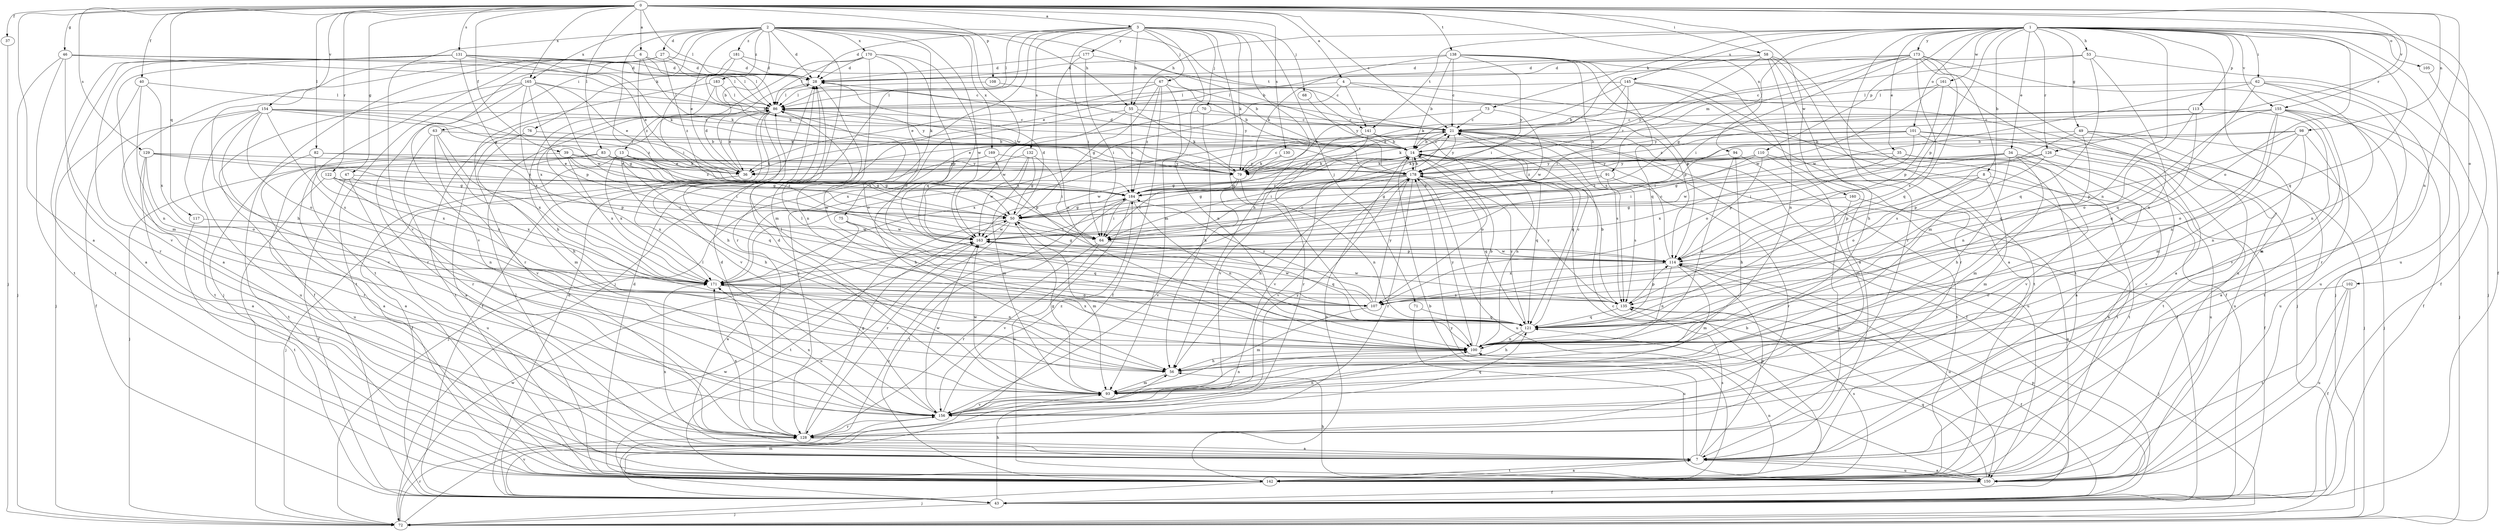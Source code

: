 strict digraph  {
0;
1;
2;
3;
4;
6;
7;
8;
13;
14;
21;
27;
28;
34;
35;
36;
37;
39;
40;
43;
46;
47;
49;
50;
53;
55;
56;
58;
62;
63;
64;
67;
68;
70;
71;
72;
73;
75;
76;
79;
82;
83;
86;
91;
93;
94;
98;
100;
101;
102;
105;
107;
108;
110;
113;
114;
117;
121;
122;
126;
128;
129;
130;
131;
132;
135;
138;
141;
142;
145;
150;
154;
155;
156;
160;
161;
163;
165;
169;
170;
171;
173;
177;
178;
181;
183;
184;
0 -> 3  [label=a];
0 -> 4  [label=a];
0 -> 6  [label=a];
0 -> 7  [label=a];
0 -> 21  [label=c];
0 -> 37  [label=f];
0 -> 39  [label=f];
0 -> 40  [label=f];
0 -> 46  [label=g];
0 -> 47  [label=g];
0 -> 58  [label=i];
0 -> 82  [label=l];
0 -> 83  [label=l];
0 -> 86  [label=l];
0 -> 94  [label=n];
0 -> 98  [label=n];
0 -> 100  [label=n];
0 -> 108  [label=p];
0 -> 117  [label=q];
0 -> 122  [label=r];
0 -> 126  [label=r];
0 -> 129  [label=s];
0 -> 130  [label=s];
0 -> 131  [label=s];
0 -> 138  [label=t];
0 -> 154  [label=v];
0 -> 155  [label=v];
0 -> 160  [label=w];
0 -> 165  [label=x];
1 -> 7  [label=a];
1 -> 8  [label=b];
1 -> 34  [label=e];
1 -> 35  [label=e];
1 -> 43  [label=f];
1 -> 49  [label=g];
1 -> 53  [label=h];
1 -> 55  [label=h];
1 -> 62  [label=i];
1 -> 73  [label=k];
1 -> 91  [label=m];
1 -> 100  [label=n];
1 -> 101  [label=o];
1 -> 102  [label=o];
1 -> 105  [label=o];
1 -> 107  [label=o];
1 -> 110  [label=p];
1 -> 113  [label=p];
1 -> 114  [label=p];
1 -> 121  [label=q];
1 -> 126  [label=r];
1 -> 128  [label=r];
1 -> 141  [label=t];
1 -> 145  [label=u];
1 -> 150  [label=u];
1 -> 155  [label=v];
1 -> 161  [label=w];
1 -> 173  [label=y];
2 -> 13  [label=b];
2 -> 14  [label=b];
2 -> 27  [label=d];
2 -> 28  [label=d];
2 -> 36  [label=e];
2 -> 55  [label=h];
2 -> 63  [label=i];
2 -> 64  [label=i];
2 -> 75  [label=k];
2 -> 76  [label=k];
2 -> 93  [label=m];
2 -> 121  [label=q];
2 -> 141  [label=t];
2 -> 156  [label=v];
2 -> 163  [label=w];
2 -> 165  [label=x];
2 -> 169  [label=x];
2 -> 170  [label=x];
2 -> 181  [label=z];
2 -> 183  [label=z];
3 -> 28  [label=d];
3 -> 55  [label=h];
3 -> 56  [label=h];
3 -> 64  [label=i];
3 -> 67  [label=j];
3 -> 68  [label=j];
3 -> 70  [label=j];
3 -> 71  [label=j];
3 -> 72  [label=j];
3 -> 79  [label=k];
3 -> 86  [label=l];
3 -> 93  [label=m];
3 -> 121  [label=q];
3 -> 128  [label=r];
3 -> 132  [label=s];
3 -> 177  [label=y];
4 -> 43  [label=f];
4 -> 86  [label=l];
4 -> 114  [label=p];
4 -> 141  [label=t];
4 -> 171  [label=x];
6 -> 7  [label=a];
6 -> 28  [label=d];
6 -> 56  [label=h];
6 -> 79  [label=k];
6 -> 86  [label=l];
6 -> 184  [label=z];
7 -> 14  [label=b];
7 -> 114  [label=p];
7 -> 135  [label=s];
7 -> 142  [label=t];
7 -> 150  [label=u];
7 -> 171  [label=x];
8 -> 7  [label=a];
8 -> 93  [label=m];
8 -> 107  [label=o];
8 -> 114  [label=p];
8 -> 184  [label=z];
13 -> 36  [label=e];
13 -> 43  [label=f];
13 -> 50  [label=g];
13 -> 56  [label=h];
13 -> 121  [label=q];
13 -> 171  [label=x];
13 -> 178  [label=y];
14 -> 21  [label=c];
14 -> 28  [label=d];
14 -> 50  [label=g];
14 -> 64  [label=i];
14 -> 79  [label=k];
14 -> 100  [label=n];
14 -> 107  [label=o];
14 -> 121  [label=q];
14 -> 156  [label=v];
14 -> 178  [label=y];
21 -> 14  [label=b];
21 -> 36  [label=e];
21 -> 43  [label=f];
21 -> 135  [label=s];
21 -> 150  [label=u];
21 -> 178  [label=y];
21 -> 184  [label=z];
27 -> 28  [label=d];
27 -> 72  [label=j];
27 -> 86  [label=l];
27 -> 142  [label=t];
27 -> 156  [label=v];
27 -> 184  [label=z];
28 -> 86  [label=l];
28 -> 100  [label=n];
34 -> 50  [label=g];
34 -> 56  [label=h];
34 -> 64  [label=i];
34 -> 93  [label=m];
34 -> 150  [label=u];
34 -> 156  [label=v];
34 -> 178  [label=y];
35 -> 43  [label=f];
35 -> 79  [label=k];
35 -> 142  [label=t];
35 -> 171  [label=x];
36 -> 28  [label=d];
36 -> 72  [label=j];
36 -> 86  [label=l];
36 -> 171  [label=x];
37 -> 72  [label=j];
39 -> 7  [label=a];
39 -> 36  [label=e];
39 -> 50  [label=g];
39 -> 64  [label=i];
39 -> 171  [label=x];
39 -> 178  [label=y];
40 -> 72  [label=j];
40 -> 86  [label=l];
40 -> 100  [label=n];
40 -> 171  [label=x];
43 -> 14  [label=b];
43 -> 28  [label=d];
43 -> 56  [label=h];
43 -> 72  [label=j];
43 -> 93  [label=m];
43 -> 114  [label=p];
43 -> 156  [label=v];
43 -> 163  [label=w];
46 -> 14  [label=b];
46 -> 28  [label=d];
46 -> 72  [label=j];
46 -> 86  [label=l];
46 -> 128  [label=r];
46 -> 142  [label=t];
47 -> 43  [label=f];
47 -> 150  [label=u];
47 -> 171  [label=x];
47 -> 184  [label=z];
49 -> 14  [label=b];
49 -> 72  [label=j];
49 -> 100  [label=n];
49 -> 135  [label=s];
49 -> 142  [label=t];
49 -> 150  [label=u];
50 -> 28  [label=d];
50 -> 64  [label=i];
50 -> 93  [label=m];
50 -> 128  [label=r];
50 -> 142  [label=t];
50 -> 163  [label=w];
53 -> 21  [label=c];
53 -> 28  [label=d];
53 -> 72  [label=j];
53 -> 100  [label=n];
53 -> 121  [label=q];
55 -> 21  [label=c];
55 -> 79  [label=k];
55 -> 128  [label=r];
55 -> 163  [label=w];
55 -> 184  [label=z];
56 -> 93  [label=m];
58 -> 7  [label=a];
58 -> 28  [label=d];
58 -> 56  [label=h];
58 -> 64  [label=i];
58 -> 100  [label=n];
58 -> 142  [label=t];
58 -> 178  [label=y];
62 -> 86  [label=l];
62 -> 100  [label=n];
62 -> 121  [label=q];
62 -> 128  [label=r];
62 -> 150  [label=u];
62 -> 163  [label=w];
63 -> 14  [label=b];
63 -> 56  [label=h];
63 -> 128  [label=r];
63 -> 156  [label=v];
63 -> 171  [label=x];
64 -> 121  [label=q];
64 -> 128  [label=r];
64 -> 156  [label=v];
67 -> 14  [label=b];
67 -> 36  [label=e];
67 -> 43  [label=f];
67 -> 50  [label=g];
67 -> 86  [label=l];
67 -> 100  [label=n];
67 -> 184  [label=z];
68 -> 178  [label=y];
70 -> 21  [label=c];
70 -> 56  [label=h];
70 -> 171  [label=x];
71 -> 121  [label=q];
71 -> 150  [label=u];
72 -> 128  [label=r];
72 -> 163  [label=w];
72 -> 184  [label=z];
73 -> 21  [label=c];
73 -> 79  [label=k];
73 -> 163  [label=w];
75 -> 7  [label=a];
75 -> 121  [label=q];
75 -> 163  [label=w];
76 -> 7  [label=a];
76 -> 14  [label=b];
76 -> 93  [label=m];
79 -> 21  [label=c];
79 -> 64  [label=i];
79 -> 86  [label=l];
79 -> 100  [label=n];
79 -> 156  [label=v];
82 -> 79  [label=k];
82 -> 114  [label=p];
82 -> 142  [label=t];
82 -> 171  [label=x];
83 -> 7  [label=a];
83 -> 50  [label=g];
83 -> 72  [label=j];
83 -> 79  [label=k];
83 -> 150  [label=u];
83 -> 178  [label=y];
83 -> 184  [label=z];
86 -> 21  [label=c];
86 -> 36  [label=e];
86 -> 43  [label=f];
86 -> 56  [label=h];
86 -> 107  [label=o];
86 -> 142  [label=t];
86 -> 156  [label=v];
91 -> 50  [label=g];
91 -> 128  [label=r];
91 -> 135  [label=s];
91 -> 184  [label=z];
93 -> 28  [label=d];
93 -> 50  [label=g];
93 -> 100  [label=n];
93 -> 156  [label=v];
93 -> 163  [label=w];
94 -> 56  [label=h];
94 -> 79  [label=k];
94 -> 100  [label=n];
94 -> 142  [label=t];
98 -> 7  [label=a];
98 -> 14  [label=b];
98 -> 100  [label=n];
98 -> 107  [label=o];
98 -> 114  [label=p];
98 -> 184  [label=z];
100 -> 14  [label=b];
100 -> 56  [label=h];
100 -> 86  [label=l];
100 -> 178  [label=y];
101 -> 7  [label=a];
101 -> 14  [label=b];
101 -> 64  [label=i];
101 -> 72  [label=j];
101 -> 79  [label=k];
101 -> 107  [label=o];
101 -> 150  [label=u];
102 -> 43  [label=f];
102 -> 107  [label=o];
102 -> 142  [label=t];
102 -> 150  [label=u];
105 -> 43  [label=f];
107 -> 93  [label=m];
107 -> 163  [label=w];
107 -> 178  [label=y];
107 -> 184  [label=z];
108 -> 86  [label=l];
108 -> 178  [label=y];
110 -> 64  [label=i];
110 -> 93  [label=m];
110 -> 114  [label=p];
110 -> 142  [label=t];
110 -> 178  [label=y];
110 -> 184  [label=z];
113 -> 21  [label=c];
113 -> 36  [label=e];
113 -> 93  [label=m];
113 -> 107  [label=o];
113 -> 121  [label=q];
113 -> 178  [label=y];
114 -> 21  [label=c];
114 -> 50  [label=g];
114 -> 72  [label=j];
114 -> 93  [label=m];
114 -> 100  [label=n];
114 -> 150  [label=u];
114 -> 163  [label=w];
114 -> 171  [label=x];
117 -> 142  [label=t];
117 -> 163  [label=w];
121 -> 21  [label=c];
121 -> 56  [label=h];
121 -> 86  [label=l];
121 -> 100  [label=n];
121 -> 171  [label=x];
121 -> 178  [label=y];
122 -> 43  [label=f];
122 -> 64  [label=i];
122 -> 100  [label=n];
122 -> 171  [label=x];
122 -> 184  [label=z];
126 -> 114  [label=p];
126 -> 156  [label=v];
126 -> 163  [label=w];
126 -> 178  [label=y];
128 -> 7  [label=a];
128 -> 28  [label=d];
128 -> 50  [label=g];
128 -> 171  [label=x];
129 -> 7  [label=a];
129 -> 36  [label=e];
129 -> 50  [label=g];
129 -> 107  [label=o];
129 -> 128  [label=r];
129 -> 184  [label=z];
130 -> 79  [label=k];
130 -> 163  [label=w];
131 -> 7  [label=a];
131 -> 21  [label=c];
131 -> 28  [label=d];
131 -> 36  [label=e];
131 -> 50  [label=g];
131 -> 79  [label=k];
131 -> 93  [label=m];
131 -> 142  [label=t];
131 -> 156  [label=v];
132 -> 36  [label=e];
132 -> 50  [label=g];
132 -> 64  [label=i];
132 -> 93  [label=m];
132 -> 163  [label=w];
135 -> 14  [label=b];
135 -> 43  [label=f];
135 -> 114  [label=p];
135 -> 121  [label=q];
135 -> 163  [label=w];
135 -> 178  [label=y];
138 -> 7  [label=a];
138 -> 14  [label=b];
138 -> 21  [label=c];
138 -> 28  [label=d];
138 -> 79  [label=k];
138 -> 114  [label=p];
138 -> 121  [label=q];
138 -> 135  [label=s];
138 -> 178  [label=y];
141 -> 14  [label=b];
141 -> 43  [label=f];
141 -> 121  [label=q];
141 -> 128  [label=r];
141 -> 156  [label=v];
141 -> 171  [label=x];
142 -> 7  [label=a];
142 -> 14  [label=b];
142 -> 21  [label=c];
142 -> 28  [label=d];
142 -> 72  [label=j];
142 -> 86  [label=l];
142 -> 100  [label=n];
142 -> 135  [label=s];
142 -> 178  [label=y];
145 -> 14  [label=b];
145 -> 64  [label=i];
145 -> 72  [label=j];
145 -> 79  [label=k];
145 -> 86  [label=l];
145 -> 128  [label=r];
145 -> 142  [label=t];
150 -> 7  [label=a];
150 -> 43  [label=f];
150 -> 56  [label=h];
150 -> 121  [label=q];
154 -> 21  [label=c];
154 -> 43  [label=f];
154 -> 50  [label=g];
154 -> 79  [label=k];
154 -> 107  [label=o];
154 -> 135  [label=s];
154 -> 142  [label=t];
154 -> 150  [label=u];
154 -> 156  [label=v];
154 -> 184  [label=z];
155 -> 21  [label=c];
155 -> 43  [label=f];
155 -> 72  [label=j];
155 -> 93  [label=m];
155 -> 100  [label=n];
155 -> 121  [label=q];
155 -> 142  [label=t];
155 -> 156  [label=v];
155 -> 184  [label=z];
156 -> 86  [label=l];
156 -> 100  [label=n];
156 -> 121  [label=q];
156 -> 128  [label=r];
156 -> 163  [label=w];
156 -> 171  [label=x];
156 -> 178  [label=y];
156 -> 184  [label=z];
160 -> 7  [label=a];
160 -> 50  [label=g];
160 -> 150  [label=u];
161 -> 7  [label=a];
161 -> 86  [label=l];
161 -> 114  [label=p];
161 -> 163  [label=w];
163 -> 114  [label=p];
163 -> 150  [label=u];
165 -> 36  [label=e];
165 -> 43  [label=f];
165 -> 86  [label=l];
165 -> 114  [label=p];
165 -> 128  [label=r];
165 -> 142  [label=t];
165 -> 163  [label=w];
165 -> 171  [label=x];
169 -> 56  [label=h];
169 -> 72  [label=j];
169 -> 114  [label=p];
169 -> 178  [label=y];
170 -> 28  [label=d];
170 -> 86  [label=l];
170 -> 100  [label=n];
170 -> 107  [label=o];
170 -> 114  [label=p];
170 -> 163  [label=w];
170 -> 171  [label=x];
171 -> 21  [label=c];
171 -> 100  [label=n];
171 -> 107  [label=o];
171 -> 135  [label=s];
173 -> 28  [label=d];
173 -> 36  [label=e];
173 -> 50  [label=g];
173 -> 64  [label=i];
173 -> 72  [label=j];
173 -> 93  [label=m];
173 -> 121  [label=q];
173 -> 135  [label=s];
173 -> 150  [label=u];
173 -> 184  [label=z];
177 -> 21  [label=c];
177 -> 28  [label=d];
177 -> 64  [label=i];
177 -> 100  [label=n];
178 -> 14  [label=b];
178 -> 50  [label=g];
178 -> 56  [label=h];
178 -> 121  [label=q];
178 -> 128  [label=r];
178 -> 150  [label=u];
178 -> 156  [label=v];
178 -> 184  [label=z];
181 -> 14  [label=b];
181 -> 28  [label=d];
181 -> 64  [label=i];
181 -> 79  [label=k];
183 -> 56  [label=h];
183 -> 86  [label=l];
183 -> 128  [label=r];
183 -> 178  [label=y];
184 -> 50  [label=g];
184 -> 64  [label=i];
184 -> 100  [label=n];
184 -> 142  [label=t];
184 -> 150  [label=u];
}
